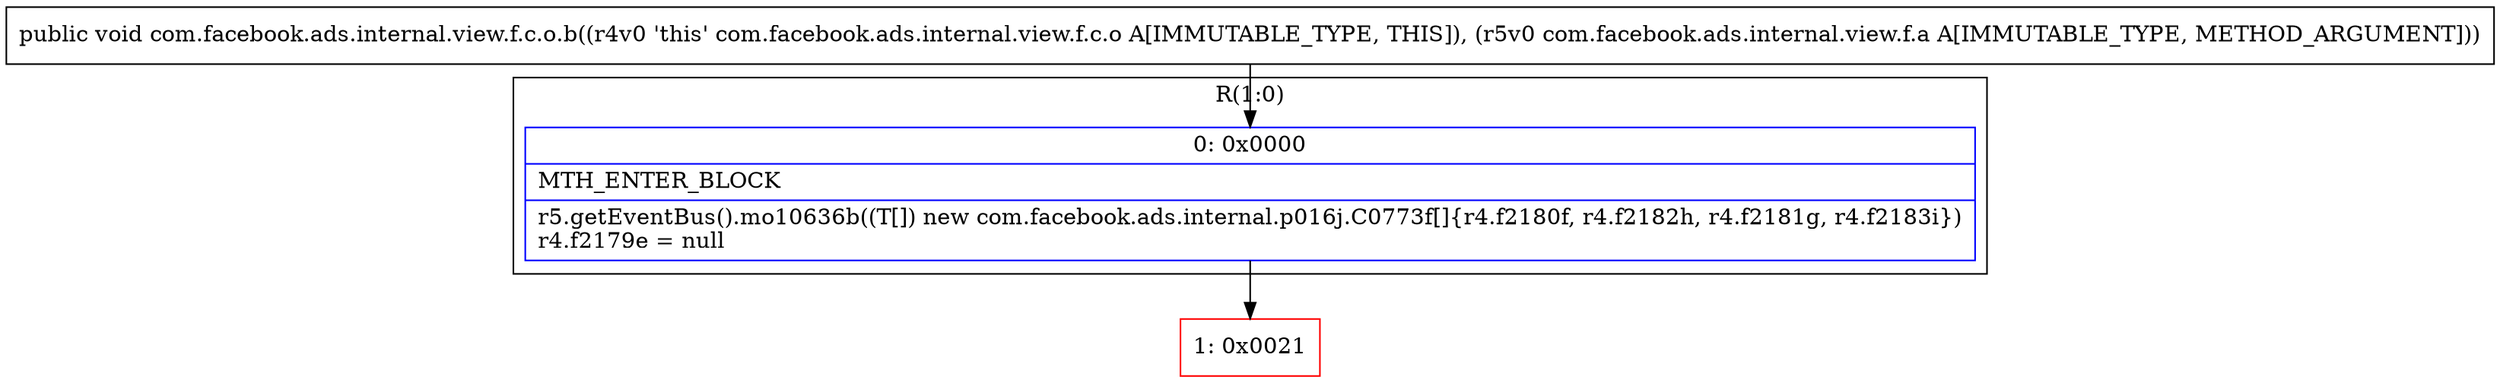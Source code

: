 digraph "CFG forcom.facebook.ads.internal.view.f.c.o.b(Lcom\/facebook\/ads\/internal\/view\/f\/a;)V" {
subgraph cluster_Region_1231117961 {
label = "R(1:0)";
node [shape=record,color=blue];
Node_0 [shape=record,label="{0\:\ 0x0000|MTH_ENTER_BLOCK\l|r5.getEventBus().mo10636b((T[]) new com.facebook.ads.internal.p016j.C0773f[]\{r4.f2180f, r4.f2182h, r4.f2181g, r4.f2183i\})\lr4.f2179e = null\l}"];
}
Node_1 [shape=record,color=red,label="{1\:\ 0x0021}"];
MethodNode[shape=record,label="{public void com.facebook.ads.internal.view.f.c.o.b((r4v0 'this' com.facebook.ads.internal.view.f.c.o A[IMMUTABLE_TYPE, THIS]), (r5v0 com.facebook.ads.internal.view.f.a A[IMMUTABLE_TYPE, METHOD_ARGUMENT])) }"];
MethodNode -> Node_0;
Node_0 -> Node_1;
}

